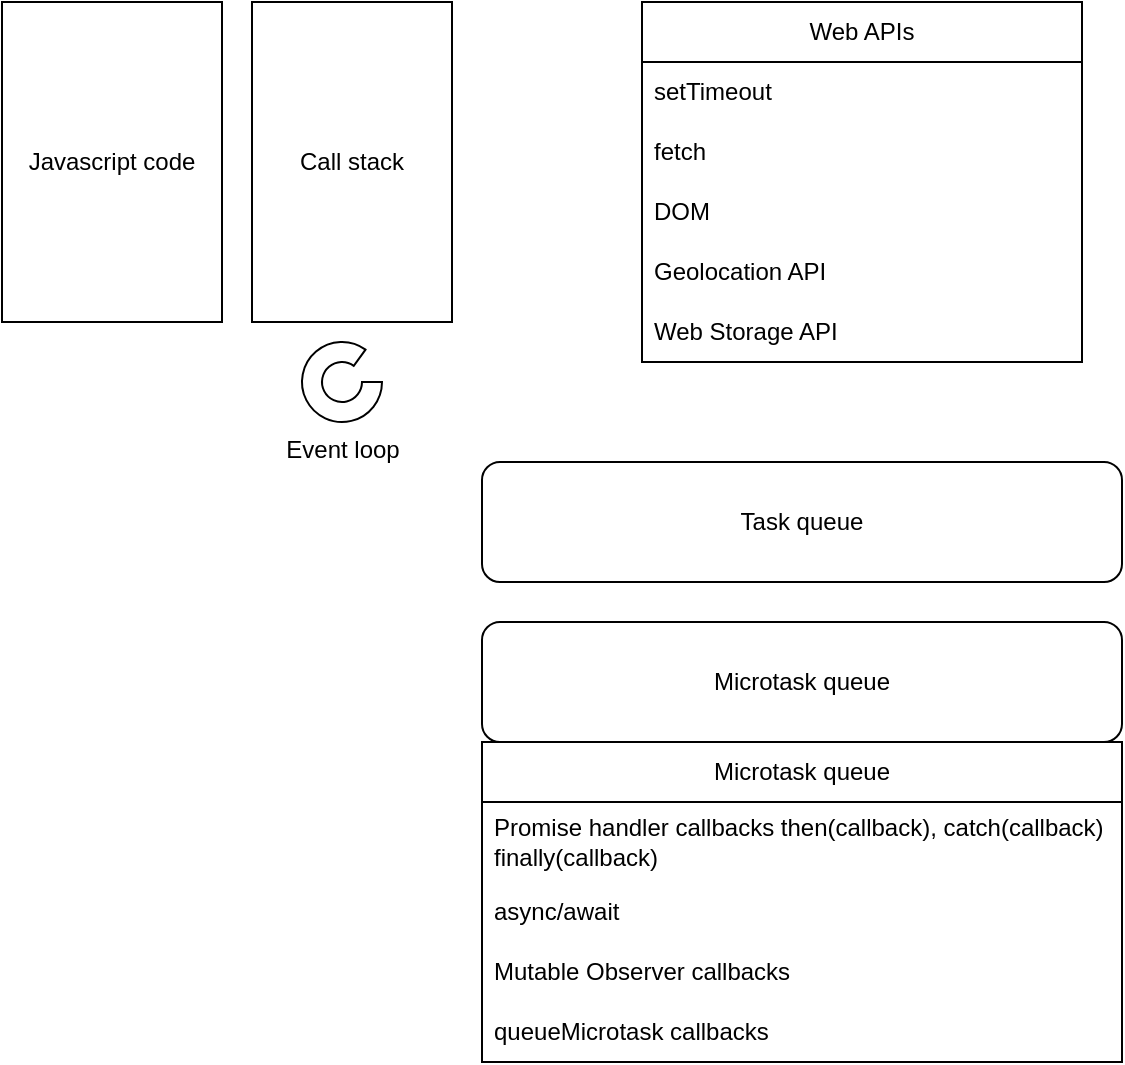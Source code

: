 <mxfile version="24.7.7">
  <diagram name="Page-1" id="9LbWuGLXEZSPKxkTx8Gk">
    <mxGraphModel dx="1026" dy="684" grid="1" gridSize="10" guides="1" tooltips="1" connect="1" arrows="1" fold="1" page="1" pageScale="1" pageWidth="850" pageHeight="1100" math="0" shadow="0">
      <root>
        <mxCell id="0" />
        <mxCell id="1" parent="0" />
        <mxCell id="jI7QuOLb8K_Mu05Daxr6-5" value="Call stack" style="whiteSpace=wrap;html=1;fillColor=default;" parent="1" vertex="1">
          <mxGeometry x="325" y="160" width="100" height="160" as="geometry" />
        </mxCell>
        <mxCell id="jI7QuOLb8K_Mu05Daxr6-6" value="Event loop" style="verticalLabelPosition=bottom;verticalAlign=top;html=1;shape=mxgraph.basic.partConcEllipse;startAngle=0.25;endAngle=0.1;arcWidth=0.5;" parent="1" vertex="1">
          <mxGeometry x="350" y="330" width="40" height="40" as="geometry" />
        </mxCell>
        <mxCell id="jI7QuOLb8K_Mu05Daxr6-8" value="Web APIs" style="swimlane;fontStyle=0;childLayout=stackLayout;horizontal=1;startSize=30;horizontalStack=0;resizeParent=1;resizeParentMax=0;resizeLast=0;collapsible=1;marginBottom=0;whiteSpace=wrap;html=1;" parent="1" vertex="1">
          <mxGeometry x="520" y="160" width="220" height="180" as="geometry" />
        </mxCell>
        <mxCell id="jI7QuOLb8K_Mu05Daxr6-9" value="setTimeout" style="text;strokeColor=none;fillColor=none;align=left;verticalAlign=middle;spacingLeft=4;spacingRight=4;overflow=hidden;points=[[0,0.5],[1,0.5]];portConstraint=eastwest;rotatable=0;whiteSpace=wrap;html=1;" parent="jI7QuOLb8K_Mu05Daxr6-8" vertex="1">
          <mxGeometry y="30" width="220" height="30" as="geometry" />
        </mxCell>
        <mxCell id="jI7QuOLb8K_Mu05Daxr6-10" value="fetch" style="text;strokeColor=none;fillColor=none;align=left;verticalAlign=middle;spacingLeft=4;spacingRight=4;overflow=hidden;points=[[0,0.5],[1,0.5]];portConstraint=eastwest;rotatable=0;whiteSpace=wrap;html=1;" parent="jI7QuOLb8K_Mu05Daxr6-8" vertex="1">
          <mxGeometry y="60" width="220" height="30" as="geometry" />
        </mxCell>
        <mxCell id="jI7QuOLb8K_Mu05Daxr6-11" value="DOM" style="text;strokeColor=none;fillColor=none;align=left;verticalAlign=middle;spacingLeft=4;spacingRight=4;overflow=hidden;points=[[0,0.5],[1,0.5]];portConstraint=eastwest;rotatable=0;whiteSpace=wrap;html=1;" parent="jI7QuOLb8K_Mu05Daxr6-8" vertex="1">
          <mxGeometry y="90" width="220" height="30" as="geometry" />
        </mxCell>
        <mxCell id="jI7QuOLb8K_Mu05Daxr6-18" value="Geolocation API" style="text;strokeColor=none;fillColor=none;align=left;verticalAlign=middle;spacingLeft=4;spacingRight=4;overflow=hidden;points=[[0,0.5],[1,0.5]];portConstraint=eastwest;rotatable=0;whiteSpace=wrap;html=1;" parent="jI7QuOLb8K_Mu05Daxr6-8" vertex="1">
          <mxGeometry y="120" width="220" height="30" as="geometry" />
        </mxCell>
        <mxCell id="jI7QuOLb8K_Mu05Daxr6-19" value="Web Storage API" style="text;strokeColor=none;fillColor=none;align=left;verticalAlign=middle;spacingLeft=4;spacingRight=4;overflow=hidden;points=[[0,0.5],[1,0.5]];portConstraint=eastwest;rotatable=0;whiteSpace=wrap;html=1;" parent="jI7QuOLb8K_Mu05Daxr6-8" vertex="1">
          <mxGeometry y="150" width="220" height="30" as="geometry" />
        </mxCell>
        <mxCell id="jI7QuOLb8K_Mu05Daxr6-12" value="Task queue" style="rounded=1;whiteSpace=wrap;html=1;" parent="1" vertex="1">
          <mxGeometry x="440" y="390" width="320" height="60" as="geometry" />
        </mxCell>
        <mxCell id="jI7QuOLb8K_Mu05Daxr6-13" value="Microtask queue" style="rounded=1;whiteSpace=wrap;html=1;" parent="1" vertex="1">
          <mxGeometry x="440" y="470" width="320" height="60" as="geometry" />
        </mxCell>
        <mxCell id="jI7QuOLb8K_Mu05Daxr6-14" value="Microtask queue" style="swimlane;fontStyle=0;childLayout=stackLayout;horizontal=1;startSize=30;horizontalStack=0;resizeParent=1;resizeParentMax=0;resizeLast=0;collapsible=1;marginBottom=0;whiteSpace=wrap;html=1;" parent="1" vertex="1">
          <mxGeometry x="440" y="530" width="320" height="160" as="geometry" />
        </mxCell>
        <mxCell id="jI7QuOLb8K_Mu05Daxr6-15" value="Promise handler callbacks then(callback), catch(callback) finally(callback)" style="text;strokeColor=none;fillColor=none;align=left;verticalAlign=middle;spacingLeft=4;spacingRight=4;overflow=hidden;points=[[0,0.5],[1,0.5]];portConstraint=eastwest;rotatable=0;whiteSpace=wrap;html=1;" parent="jI7QuOLb8K_Mu05Daxr6-14" vertex="1">
          <mxGeometry y="30" width="320" height="40" as="geometry" />
        </mxCell>
        <mxCell id="jI7QuOLb8K_Mu05Daxr6-16" value="async/await" style="text;strokeColor=none;fillColor=none;align=left;verticalAlign=middle;spacingLeft=4;spacingRight=4;overflow=hidden;points=[[0,0.5],[1,0.5]];portConstraint=eastwest;rotatable=0;whiteSpace=wrap;html=1;" parent="jI7QuOLb8K_Mu05Daxr6-14" vertex="1">
          <mxGeometry y="70" width="320" height="30" as="geometry" />
        </mxCell>
        <mxCell id="jI7QuOLb8K_Mu05Daxr6-17" value="Mutable Observer callbacks" style="text;strokeColor=none;fillColor=none;align=left;verticalAlign=middle;spacingLeft=4;spacingRight=4;overflow=hidden;points=[[0,0.5],[1,0.5]];portConstraint=eastwest;rotatable=0;whiteSpace=wrap;html=1;" parent="jI7QuOLb8K_Mu05Daxr6-14" vertex="1">
          <mxGeometry y="100" width="320" height="30" as="geometry" />
        </mxCell>
        <mxCell id="jI7QuOLb8K_Mu05Daxr6-20" value="queueMicrotask callbacks" style="text;strokeColor=none;fillColor=none;align=left;verticalAlign=middle;spacingLeft=4;spacingRight=4;overflow=hidden;points=[[0,0.5],[1,0.5]];portConstraint=eastwest;rotatable=0;whiteSpace=wrap;html=1;" parent="jI7QuOLb8K_Mu05Daxr6-14" vertex="1">
          <mxGeometry y="130" width="320" height="30" as="geometry" />
        </mxCell>
        <mxCell id="jI7QuOLb8K_Mu05Daxr6-21" value="Javascript code" style="whiteSpace=wrap;html=1;" parent="1" vertex="1">
          <mxGeometry x="200" y="160" width="110" height="160" as="geometry" />
        </mxCell>
      </root>
    </mxGraphModel>
  </diagram>
</mxfile>
